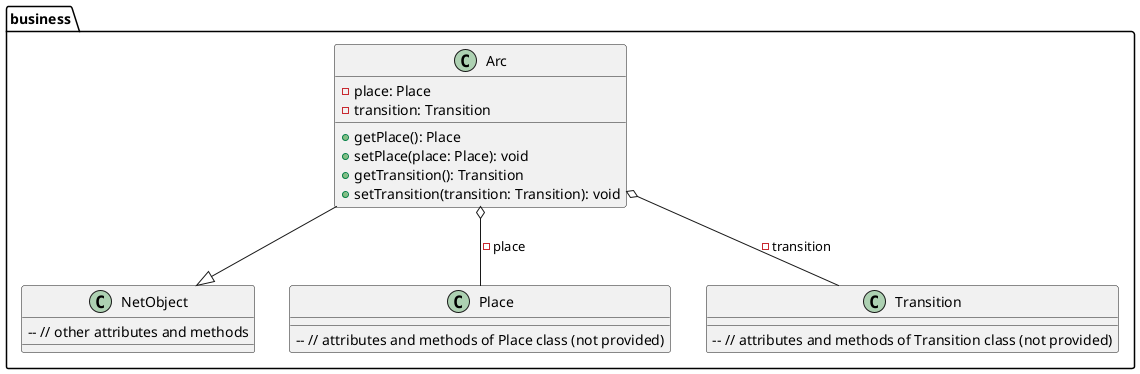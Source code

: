 @startuml

package business {

    class Arc {
        - place: Place
        - transition: Transition
        + getPlace(): Place
        + setPlace(place: Place): void
        + getTransition(): Transition
        + setTransition(transition: Transition): void
    }

    class NetObject {
        -- // other attributes and methods
    }

    class Place {
        -- // attributes and methods of Place class (not provided)
    }

    class Transition {
        -- // attributes and methods of Transition class (not provided)
    }

    Arc --|> NetObject
    Arc o-- Place: - place
    Arc o-- Transition: - transition
}

@enduml
